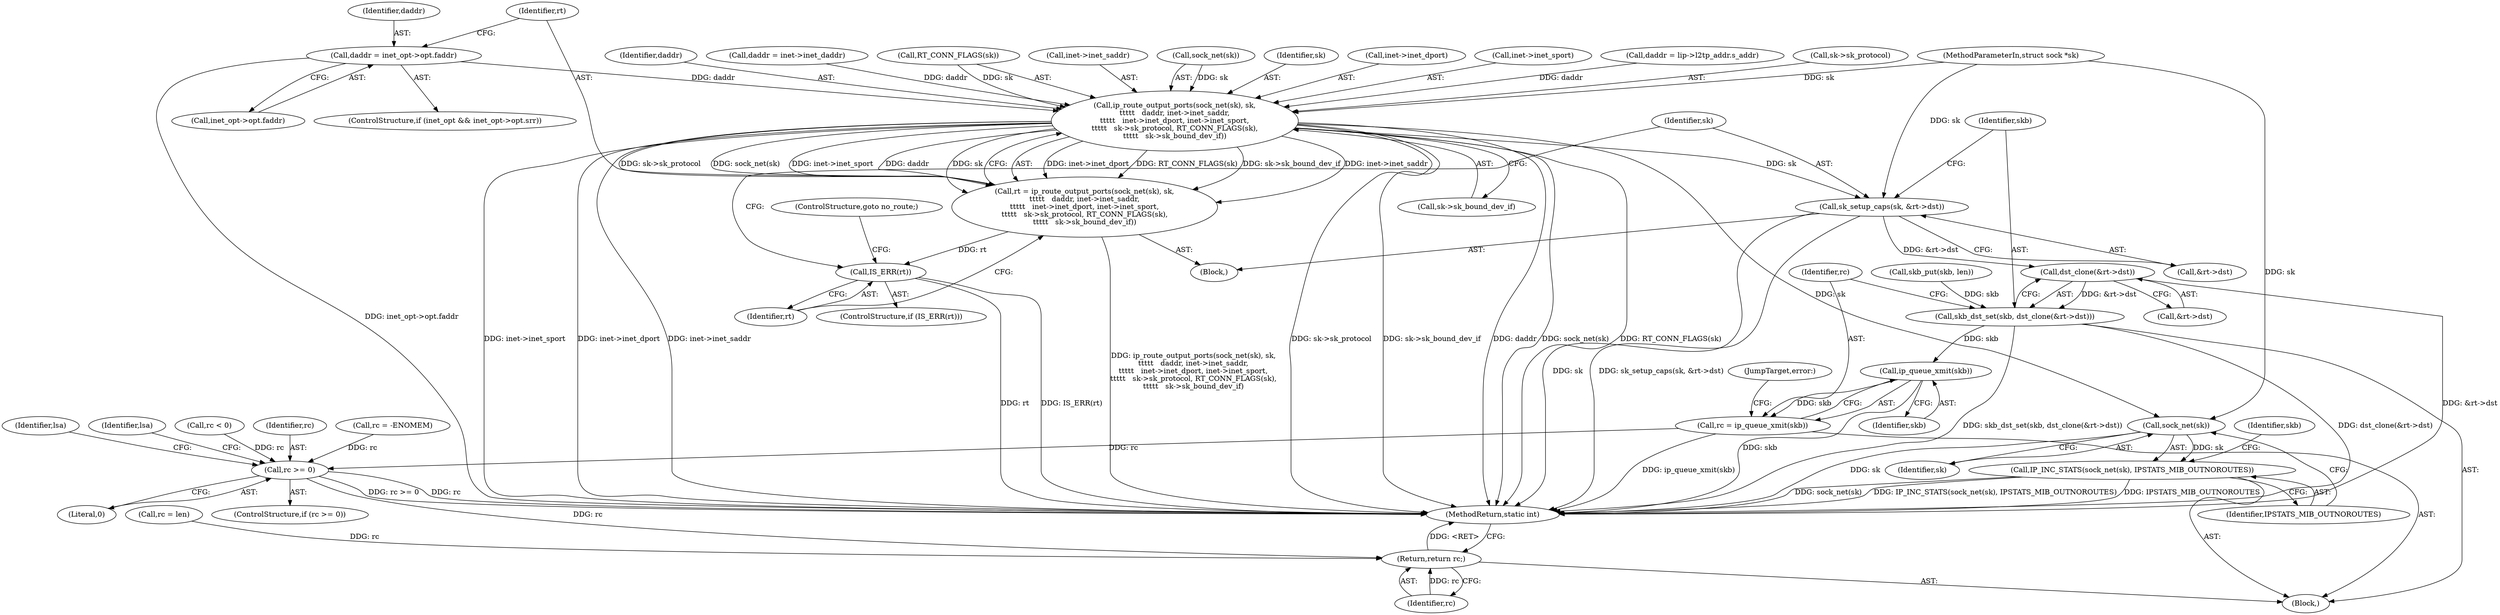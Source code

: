 digraph "0_linux_f6d8bd051c391c1c0458a30b2a7abcd939329259_34@pointer" {
"1000303" [label="(Call,daddr = inet_opt->opt.faddr)"];
"1000312" [label="(Call,ip_route_output_ports(sock_net(sk), sk,\n\t\t\t\t\t   daddr, inet->inet_saddr,\n\t\t\t\t\t   inet->inet_dport, inet->inet_sport,\n\t\t\t\t\t   sk->sk_protocol, RT_CONN_FLAGS(sk),\n\t\t\t\t\t   sk->sk_bound_dev_if))"];
"1000310" [label="(Call,rt = ip_route_output_ports(sock_net(sk), sk,\n\t\t\t\t\t   daddr, inet->inet_saddr,\n\t\t\t\t\t   inet->inet_dport, inet->inet_sport,\n\t\t\t\t\t   sk->sk_protocol, RT_CONN_FLAGS(sk),\n\t\t\t\t\t   sk->sk_bound_dev_if))"];
"1000335" [label="(Call,IS_ERR(rt))"];
"1000338" [label="(Call,sk_setup_caps(sk, &rt->dst))"];
"1000346" [label="(Call,dst_clone(&rt->dst))"];
"1000344" [label="(Call,skb_dst_set(skb, dst_clone(&rt->dst)))"];
"1000353" [label="(Call,ip_queue_xmit(skb))"];
"1000351" [label="(Call,rc = ip_queue_xmit(skb))"];
"1000357" [label="(Call,rc >= 0)"];
"1000379" [label="(Return,return rc;)"];
"1000383" [label="(Call,sock_net(sk))"];
"1000382" [label="(Call,IP_INC_STATS(sock_net(sk), IPSTATS_MIB_OUTNOROUTES))"];
"1000363" [label="(Identifier,lsa)"];
"1000387" [label="(Identifier,skb)"];
"1000317" [label="(Call,inet->inet_saddr)"];
"1000339" [label="(Identifier,sk)"];
"1000344" [label="(Call,skb_dst_set(skb, dst_clone(&rt->dst)))"];
"1000354" [label="(Identifier,skb)"];
"1000353" [label="(Call,ip_queue_xmit(skb))"];
"1000285" [label="(Block,)"];
"1000384" [label="(Identifier,sk)"];
"1000265" [label="(Call,rc < 0)"];
"1000382" [label="(Call,IP_INC_STATS(sock_net(sk), IPSTATS_MIB_OUTNOROUTES))"];
"1000311" [label="(Identifier,rt)"];
"1000312" [label="(Call,ip_route_output_ports(sock_net(sk), sk,\n\t\t\t\t\t   daddr, inet->inet_saddr,\n\t\t\t\t\t   inet->inet_dport, inet->inet_sport,\n\t\t\t\t\t   sk->sk_protocol, RT_CONN_FLAGS(sk),\n\t\t\t\t\t   sk->sk_bound_dev_if))"];
"1000315" [label="(Identifier,sk)"];
"1000320" [label="(Call,inet->inet_dport)"];
"1000338" [label="(Call,sk_setup_caps(sk, &rt->dst))"];
"1000305" [label="(Call,inet_opt->opt.faddr)"];
"1000323" [label="(Call,inet->inet_sport)"];
"1000183" [label="(Call,daddr = lip->l2tp_addr.s_addr)"];
"1000340" [label="(Call,&rt->dst)"];
"1000326" [label="(Call,sk->sk_protocol)"];
"1000304" [label="(Identifier,daddr)"];
"1000114" [label="(Block,)"];
"1000352" [label="(Identifier,rc)"];
"1000355" [label="(JumpTarget,error:)"];
"1000331" [label="(Call,sk->sk_bound_dev_if)"];
"1000313" [label="(Call,sock_net(sk))"];
"1000316" [label="(Identifier,daddr)"];
"1000201" [label="(Call,daddr = inet->inet_daddr)"];
"1000346" [label="(Call,dst_clone(&rt->dst))"];
"1000303" [label="(Call,daddr = inet_opt->opt.faddr)"];
"1000347" [label="(Call,&rt->dst)"];
"1000257" [label="(Call,skb_put(skb, len))"];
"1000351" [label="(Call,rc = ip_queue_xmit(skb))"];
"1000357" [label="(Call,rc >= 0)"];
"1000358" [label="(Identifier,rc)"];
"1000335" [label="(Call,IS_ERR(rt))"];
"1000380" [label="(Identifier,rc)"];
"1000329" [label="(Call,RT_CONN_FLAGS(sk))"];
"1000356" [label="(ControlStructure,if (rc >= 0))"];
"1000336" [label="(Identifier,rt)"];
"1000359" [label="(Literal,0)"];
"1000379" [label="(Return,return rc;)"];
"1000209" [label="(Call,rc = -ENOMEM)"];
"1000391" [label="(MethodReturn,static int)"];
"1000334" [label="(ControlStructure,if (IS_ERR(rt)))"];
"1000111" [label="(MethodParameterIn,struct sock *sk)"];
"1000345" [label="(Identifier,skb)"];
"1000310" [label="(Call,rt = ip_route_output_ports(sock_net(sk), sk,\n\t\t\t\t\t   daddr, inet->inet_saddr,\n\t\t\t\t\t   inet->inet_dport, inet->inet_sport,\n\t\t\t\t\t   sk->sk_protocol, RT_CONN_FLAGS(sk),\n\t\t\t\t\t   sk->sk_bound_dev_if))"];
"1000385" [label="(Identifier,IPSTATS_MIB_OUTNOROUTES)"];
"1000370" [label="(Call,rc = len)"];
"1000377" [label="(Identifier,lsa)"];
"1000295" [label="(ControlStructure,if (inet_opt && inet_opt->opt.srr))"];
"1000337" [label="(ControlStructure,goto no_route;)"];
"1000383" [label="(Call,sock_net(sk))"];
"1000303" -> "1000295"  [label="AST: "];
"1000303" -> "1000305"  [label="CFG: "];
"1000304" -> "1000303"  [label="AST: "];
"1000305" -> "1000303"  [label="AST: "];
"1000311" -> "1000303"  [label="CFG: "];
"1000303" -> "1000391"  [label="DDG: inet_opt->opt.faddr"];
"1000303" -> "1000312"  [label="DDG: daddr"];
"1000312" -> "1000310"  [label="AST: "];
"1000312" -> "1000331"  [label="CFG: "];
"1000313" -> "1000312"  [label="AST: "];
"1000315" -> "1000312"  [label="AST: "];
"1000316" -> "1000312"  [label="AST: "];
"1000317" -> "1000312"  [label="AST: "];
"1000320" -> "1000312"  [label="AST: "];
"1000323" -> "1000312"  [label="AST: "];
"1000326" -> "1000312"  [label="AST: "];
"1000329" -> "1000312"  [label="AST: "];
"1000331" -> "1000312"  [label="AST: "];
"1000310" -> "1000312"  [label="CFG: "];
"1000312" -> "1000391"  [label="DDG: sk->sk_protocol"];
"1000312" -> "1000391"  [label="DDG: sk->sk_bound_dev_if"];
"1000312" -> "1000391"  [label="DDG: daddr"];
"1000312" -> "1000391"  [label="DDG: sock_net(sk)"];
"1000312" -> "1000391"  [label="DDG: RT_CONN_FLAGS(sk)"];
"1000312" -> "1000391"  [label="DDG: inet->inet_sport"];
"1000312" -> "1000391"  [label="DDG: inet->inet_dport"];
"1000312" -> "1000391"  [label="DDG: inet->inet_saddr"];
"1000312" -> "1000310"  [label="DDG: inet->inet_dport"];
"1000312" -> "1000310"  [label="DDG: RT_CONN_FLAGS(sk)"];
"1000312" -> "1000310"  [label="DDG: sk->sk_bound_dev_if"];
"1000312" -> "1000310"  [label="DDG: inet->inet_saddr"];
"1000312" -> "1000310"  [label="DDG: sk->sk_protocol"];
"1000312" -> "1000310"  [label="DDG: sock_net(sk)"];
"1000312" -> "1000310"  [label="DDG: inet->inet_sport"];
"1000312" -> "1000310"  [label="DDG: daddr"];
"1000312" -> "1000310"  [label="DDG: sk"];
"1000313" -> "1000312"  [label="DDG: sk"];
"1000329" -> "1000312"  [label="DDG: sk"];
"1000111" -> "1000312"  [label="DDG: sk"];
"1000183" -> "1000312"  [label="DDG: daddr"];
"1000201" -> "1000312"  [label="DDG: daddr"];
"1000312" -> "1000338"  [label="DDG: sk"];
"1000312" -> "1000383"  [label="DDG: sk"];
"1000310" -> "1000285"  [label="AST: "];
"1000311" -> "1000310"  [label="AST: "];
"1000336" -> "1000310"  [label="CFG: "];
"1000310" -> "1000391"  [label="DDG: ip_route_output_ports(sock_net(sk), sk,\n\t\t\t\t\t   daddr, inet->inet_saddr,\n\t\t\t\t\t   inet->inet_dport, inet->inet_sport,\n\t\t\t\t\t   sk->sk_protocol, RT_CONN_FLAGS(sk),\n\t\t\t\t\t   sk->sk_bound_dev_if)"];
"1000310" -> "1000335"  [label="DDG: rt"];
"1000335" -> "1000334"  [label="AST: "];
"1000335" -> "1000336"  [label="CFG: "];
"1000336" -> "1000335"  [label="AST: "];
"1000337" -> "1000335"  [label="CFG: "];
"1000339" -> "1000335"  [label="CFG: "];
"1000335" -> "1000391"  [label="DDG: rt"];
"1000335" -> "1000391"  [label="DDG: IS_ERR(rt)"];
"1000338" -> "1000285"  [label="AST: "];
"1000338" -> "1000340"  [label="CFG: "];
"1000339" -> "1000338"  [label="AST: "];
"1000340" -> "1000338"  [label="AST: "];
"1000345" -> "1000338"  [label="CFG: "];
"1000338" -> "1000391"  [label="DDG: sk"];
"1000338" -> "1000391"  [label="DDG: sk_setup_caps(sk, &rt->dst)"];
"1000111" -> "1000338"  [label="DDG: sk"];
"1000338" -> "1000346"  [label="DDG: &rt->dst"];
"1000346" -> "1000344"  [label="AST: "];
"1000346" -> "1000347"  [label="CFG: "];
"1000347" -> "1000346"  [label="AST: "];
"1000344" -> "1000346"  [label="CFG: "];
"1000346" -> "1000391"  [label="DDG: &rt->dst"];
"1000346" -> "1000344"  [label="DDG: &rt->dst"];
"1000344" -> "1000114"  [label="AST: "];
"1000345" -> "1000344"  [label="AST: "];
"1000352" -> "1000344"  [label="CFG: "];
"1000344" -> "1000391"  [label="DDG: skb_dst_set(skb, dst_clone(&rt->dst))"];
"1000344" -> "1000391"  [label="DDG: dst_clone(&rt->dst)"];
"1000257" -> "1000344"  [label="DDG: skb"];
"1000344" -> "1000353"  [label="DDG: skb"];
"1000353" -> "1000351"  [label="AST: "];
"1000353" -> "1000354"  [label="CFG: "];
"1000354" -> "1000353"  [label="AST: "];
"1000351" -> "1000353"  [label="CFG: "];
"1000353" -> "1000391"  [label="DDG: skb"];
"1000353" -> "1000351"  [label="DDG: skb"];
"1000351" -> "1000114"  [label="AST: "];
"1000352" -> "1000351"  [label="AST: "];
"1000355" -> "1000351"  [label="CFG: "];
"1000351" -> "1000391"  [label="DDG: ip_queue_xmit(skb)"];
"1000351" -> "1000357"  [label="DDG: rc"];
"1000357" -> "1000356"  [label="AST: "];
"1000357" -> "1000359"  [label="CFG: "];
"1000358" -> "1000357"  [label="AST: "];
"1000359" -> "1000357"  [label="AST: "];
"1000363" -> "1000357"  [label="CFG: "];
"1000377" -> "1000357"  [label="CFG: "];
"1000357" -> "1000391"  [label="DDG: rc >= 0"];
"1000357" -> "1000391"  [label="DDG: rc"];
"1000209" -> "1000357"  [label="DDG: rc"];
"1000265" -> "1000357"  [label="DDG: rc"];
"1000357" -> "1000379"  [label="DDG: rc"];
"1000379" -> "1000114"  [label="AST: "];
"1000379" -> "1000380"  [label="CFG: "];
"1000380" -> "1000379"  [label="AST: "];
"1000391" -> "1000379"  [label="CFG: "];
"1000379" -> "1000391"  [label="DDG: <RET>"];
"1000380" -> "1000379"  [label="DDG: rc"];
"1000370" -> "1000379"  [label="DDG: rc"];
"1000383" -> "1000382"  [label="AST: "];
"1000383" -> "1000384"  [label="CFG: "];
"1000384" -> "1000383"  [label="AST: "];
"1000385" -> "1000383"  [label="CFG: "];
"1000383" -> "1000391"  [label="DDG: sk"];
"1000383" -> "1000382"  [label="DDG: sk"];
"1000111" -> "1000383"  [label="DDG: sk"];
"1000382" -> "1000114"  [label="AST: "];
"1000382" -> "1000385"  [label="CFG: "];
"1000385" -> "1000382"  [label="AST: "];
"1000387" -> "1000382"  [label="CFG: "];
"1000382" -> "1000391"  [label="DDG: sock_net(sk)"];
"1000382" -> "1000391"  [label="DDG: IP_INC_STATS(sock_net(sk), IPSTATS_MIB_OUTNOROUTES)"];
"1000382" -> "1000391"  [label="DDG: IPSTATS_MIB_OUTNOROUTES"];
}

